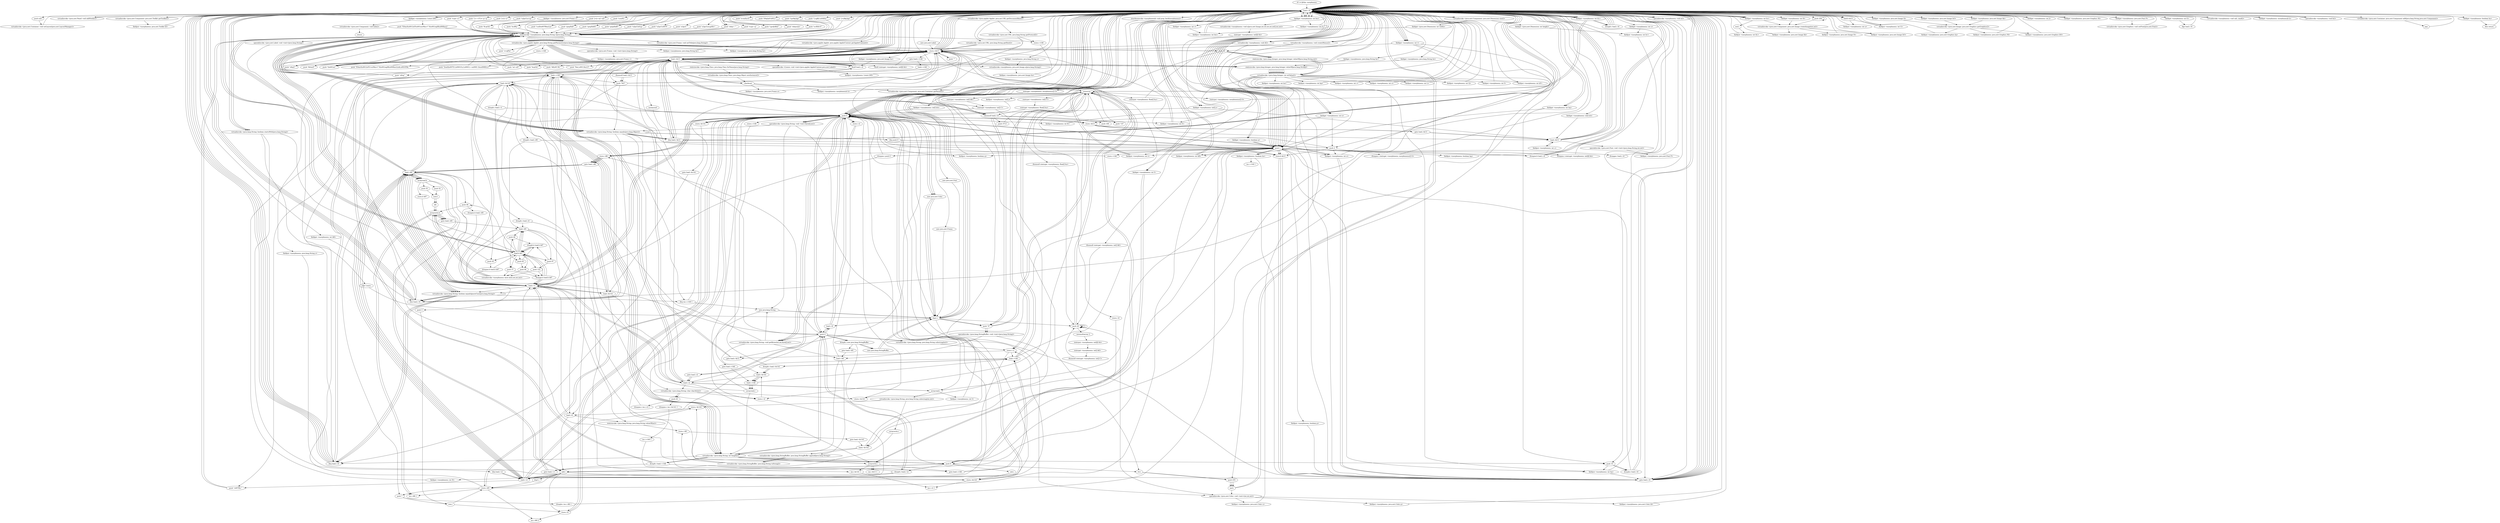 digraph "" {
    "r0 := @this: morphmenu"
    "load.r r0"
    "r0 := @this: morphmenu"->"load.r r0";
    "push null"
    "load.r r0"->"push null";
    "virtualinvoke <java.awt.Container: void setLayout(java.awt.LayoutManager)>"
    "push null"->"virtualinvoke <java.awt.Container: void setLayout(java.awt.LayoutManager)>";
    "virtualinvoke <java.awt.Container: void setLayout(java.awt.LayoutManager)>"->"load.r r0";
    "virtualinvoke <java.awt.Panel: void addNotify()>"
    "load.r r0"->"virtualinvoke <java.awt.Panel: void addNotify()>";
    "virtualinvoke <java.awt.Panel: void addNotify()>"->"load.r r0";
    "load.r r0"->"load.r r0";
    "virtualinvoke <java.awt.Component: java.awt.Toolkit getToolkit()>"
    "load.r r0"->"virtualinvoke <java.awt.Component: java.awt.Toolkit getToolkit()>";
    "fieldput <morphmenu: java.awt.Toolkit bI>"
    "virtualinvoke <java.awt.Component: java.awt.Toolkit getToolkit()>"->"fieldput <morphmenu: java.awt.Toolkit bI>";
    "fieldput <morphmenu: java.awt.Toolkit bI>"->"load.r r0";
    "push \"k-zfH|,\""
    "load.r r0"->"push \"k-zfH|,\"";
    "staticinvoke <morphmenu: java.lang.String c(java.lang.String)>"
    "push \"k-zfH|,\""->"staticinvoke <morphmenu: java.lang.String c(java.lang.String)>";
    "virtualinvoke <java.applet.Applet: java.lang.String getParameter(java.lang.String)>"
    "staticinvoke <morphmenu: java.lang.String c(java.lang.String)>"->"virtualinvoke <java.applet.Applet: java.lang.String getParameter(java.lang.String)>";
    "store.r $i13"
    "virtualinvoke <java.applet.Applet: java.lang.String getParameter(java.lang.String)>"->"store.r $i13";
    "load.r $i13"
    "store.r $i13"->"load.r $i13";
    "ifnull load.r r0"
    "load.r $i13"->"ifnull load.r r0";
    "ifnull load.r r0"->"load.r $i13";
    "push \"I/onD|\u007f}{\u0001I1y{\u0001\\:~o\u0001 (hu\u000fi1y{\""
    "load.r $i13"->"push \"I/onD|\u007f}{\u0001I1y{\u0001\\:~o\u0001 (hu\u000fi1y{\"";
    "push \"I/onD|\u007f}{\u0001I1y{\u0001\\:~o\u0001 (hu\u000fi1y{\""->"staticinvoke <morphmenu: java.lang.String c(java.lang.String)>";
    "virtualinvoke <java.lang.String: boolean startsWith(java.lang.String)>"
    "staticinvoke <morphmenu: java.lang.String c(java.lang.String)>"->"virtualinvoke <java.lang.String: boolean startsWith(java.lang.String)>";
    "ifne load.r r0"
    "virtualinvoke <java.lang.String: boolean startsWith(java.lang.String)>"->"ifne load.r r0";
    "ifne load.r r0"->"load.r r0";
    "specialinvoke <morphmenu: void a()>"
    "load.r r0"->"specialinvoke <morphmenu: void a()>";
    "goto load.r r0"
    "specialinvoke <morphmenu: void a()>"->"goto load.r r0";
    "goto load.r r0"->"load.r r0";
    "virtualinvoke <java.applet.Applet: java.net.URL getDocumentBase()>"
    "load.r r0"->"virtualinvoke <java.applet.Applet: java.net.URL getDocumentBase()>";
    "virtualinvoke <java.net.URL: java.lang.String getProtocol()>"
    "virtualinvoke <java.applet.Applet: java.net.URL getDocumentBase()>"->"virtualinvoke <java.net.URL: java.lang.String getProtocol()>";
    "store.r r146"
    "virtualinvoke <java.net.URL: java.lang.String getProtocol()>"->"store.r r146";
    "store.r r146"->"goto load.r r0";
    "goto load.r r0"->"load.r r0";
    "load.r r0"->"virtualinvoke <java.applet.Applet: java.net.URL getDocumentBase()>";
    "virtualinvoke <java.net.URL: java.lang.String getHost()>"
    "virtualinvoke <java.applet.Applet: java.net.URL getDocumentBase()>"->"virtualinvoke <java.net.URL: java.lang.String getHost()>";
    "virtualinvoke <java.net.URL: java.lang.String getHost()>"->"store.r $i13";
    "goto load.r r146"
    "store.r $i13"->"goto load.r r146";
    "load.r r146"
    "goto load.r r146"->"load.r r146";
    "push \"n6sg\""
    "load.r r146"->"push \"n6sg\"";
    "push \"n6sg\""->"staticinvoke <morphmenu: java.lang.String c(java.lang.String)>";
    "virtualinvoke <java.lang.String: boolean equalsIgnoreCase(java.lang.String)>"
    "staticinvoke <morphmenu: java.lang.String c(java.lang.String)>"->"virtualinvoke <java.lang.String: boolean equalsIgnoreCase(java.lang.String)>";
    "virtualinvoke <java.lang.String: boolean equalsIgnoreCase(java.lang.String)>"->"ifne load.r r0";
    "ifne load.r r0"->"load.r $i13";
    "virtualinvoke <java.lang.String: int length()>"
    "load.r $i13"->"virtualinvoke <java.lang.String: int length()>";
    "ifeq load.r r0"
    "virtualinvoke <java.lang.String: int length()>"->"ifeq load.r r0";
    "ifeq load.r r0"->"load.r $i13";
    "push \"d0|cM`0lv\""
    "load.r $i13"->"push \"d0|cM`0lv\"";
    "push \"d0|cM`0lv\""->"staticinvoke <morphmenu: java.lang.String c(java.lang.String)>";
    "staticinvoke <morphmenu: java.lang.String c(java.lang.String)>"->"virtualinvoke <java.lang.String: boolean equalsIgnoreCase(java.lang.String)>";
    "virtualinvoke <java.lang.String: boolean equalsIgnoreCase(java.lang.String)>"->"ifne load.r r0";
    "ifne load.r r0"->"load.r $i13";
    "push \"9m(,\u0011&o13\""
    "load.r $i13"->"push \"9m(,\u0011&o13\"";
    "push \"9m(,\u0011&o13\""->"staticinvoke <morphmenu: java.lang.String c(java.lang.String)>";
    "virtualinvoke <java.lang.String: boolean equals(java.lang.Object)>"
    "staticinvoke <morphmenu: java.lang.String c(java.lang.String)>"->"virtualinvoke <java.lang.String: boolean equals(java.lang.Object)>";
    "ifeq load.r $i13"
    "virtualinvoke <java.lang.String: boolean equals(java.lang.Object)>"->"ifeq load.r $i13";
    "ifeq load.r $i13"->"load.r r0";
    "push 1"
    "load.r r0"->"push 1";
    "fieldput <morphmenu: boolean bx>"
    "push 1"->"fieldput <morphmenu: boolean bx>";
    "fieldput <morphmenu: boolean bx>"->"goto load.r r0";
    "goto load.r r0"->"load.r r0";
    "push \"z:xlD\u007f9mcLm\""
    "load.r r0"->"push \"z:xlD\u007f9mcLm\"";
    "push \"z:xlD\u007f9mcLm\""->"staticinvoke <morphmenu: java.lang.String c(java.lang.String)>";
    "staticinvoke <morphmenu: java.lang.String c(java.lang.String)>"->"virtualinvoke <java.applet.Applet: java.lang.String getParameter(java.lang.String)>";
    "push \"Q\u001aL\""
    "virtualinvoke <java.applet.Applet: java.lang.String getParameter(java.lang.String)>"->"push \"Q\u001aL\"";
    "push \"Q\u001aL\""->"staticinvoke <morphmenu: java.lang.String c(java.lang.String)>";
    "staticinvoke <morphmenu: java.lang.String c(java.lang.String)>"->"virtualinvoke <java.lang.String: boolean equalsIgnoreCase(java.lang.String)>";
    "virtualinvoke <java.lang.String: boolean equalsIgnoreCase(java.lang.String)>"->"ifeq load.r r0";
    "ifeq load.r r0"->"load.r r0";
    "load.r r0"->"push 1";
    "fieldput <morphmenu: boolean bg>"
    "push 1"->"fieldput <morphmenu: boolean bg>";
    "fieldput <morphmenu: boolean bg>"->"load.r r0";
    "push \"g)zpHe8\""
    "load.r r0"->"push \"g)zpHe8\"";
    "push \"g)zpHe8\""->"staticinvoke <morphmenu: java.lang.String c(java.lang.String)>";
    "staticinvoke <morphmenu: java.lang.String c(java.lang.String)>"->"virtualinvoke <java.applet.Applet: java.lang.String getParameter(java.lang.String)>";
    "virtualinvoke <java.applet.Applet: java.lang.String getParameter(java.lang.String)>"->"store.r $i13";
    "store.r $i13"->"load.r $i13";
    "load.r $i13"->"ifnull load.r r0";
    "ifnull load.r r0"->"load.r $i13";
    "push \"NO\""
    "load.r $i13"->"push \"NO\"";
    "push \"NO\""->"virtualinvoke <java.lang.String: boolean equalsIgnoreCase(java.lang.String)>";
    "virtualinvoke <java.lang.String: boolean equalsIgnoreCase(java.lang.String)>"->"ifne load.r r0";
    "ifne load.r r0"->"load.r r0";
    "load.r r0"->"load.r r0";
    "load.r r0"->"load.r $i13";
    "virtualinvoke <morphmenu: java.awt.Image a(java.lang.String)>"
    "load.r $i13"->"virtualinvoke <morphmenu: java.awt.Image a(java.lang.String)>";
    "fieldput <morphmenu: java.awt.Image bn>"
    "virtualinvoke <morphmenu: java.awt.Image a(java.lang.String)>"->"fieldput <morphmenu: java.awt.Image bn>";
    "fieldput <morphmenu: java.awt.Image bn>"->"load.r r0";
    "fieldget <morphmenu: java.awt.Image bn>"
    "load.r r0"->"fieldget <morphmenu: java.awt.Image bn>";
    "fieldget <morphmenu: java.awt.Image bn>"->"ifnull load.r r0";
    "ifnull load.r r0"->"load.r r0";
    "push \"g)zpHe8G\""
    "load.r r0"->"push \"g)zpHe8G\"";
    "push \"g)zpHe8G\""->"staticinvoke <morphmenu: java.lang.String c(java.lang.String)>";
    "staticinvoke <morphmenu: java.lang.String c(java.lang.String)>"->"virtualinvoke <java.applet.Applet: java.lang.String getParameter(java.lang.String)>";
    "virtualinvoke <java.applet.Applet: java.lang.String getParameter(java.lang.String)>"->"store.r $i13";
    "store.r $i13"->"load.r $i13";
    "ifnonnull load.r r0"
    "load.r $i13"->"ifnonnull load.r r0";
    "push \"0\""
    "ifnonnull load.r r0"->"push \"0\"";
    "push \"0\""->"store.r $i13";
    "store.r $i13"->"load.r r0";
    "load.r r0"->"load.r $i13";
    "staticinvoke <java.lang.Integer: java.lang.Integer valueOf(java.lang.String)>"
    "load.r $i13"->"staticinvoke <java.lang.Integer: java.lang.Integer valueOf(java.lang.String)>";
    "virtualinvoke <java.lang.Integer: int intValue()>"
    "staticinvoke <java.lang.Integer: java.lang.Integer valueOf(java.lang.String)>"->"virtualinvoke <java.lang.Integer: int intValue()>";
    "fieldput <morphmenu: int bo>"
    "virtualinvoke <java.lang.Integer: int intValue()>"->"fieldput <morphmenu: int bo>";
    "fieldput <morphmenu: int bo>"->"load.r r0";
    "push \"g)zpHe8F\""
    "load.r r0"->"push \"g)zpHe8F\"";
    "push \"g)zpHe8F\""->"staticinvoke <morphmenu: java.lang.String c(java.lang.String)>";
    "staticinvoke <morphmenu: java.lang.String c(java.lang.String)>"->"virtualinvoke <java.applet.Applet: java.lang.String getParameter(java.lang.String)>";
    "virtualinvoke <java.applet.Applet: java.lang.String getParameter(java.lang.String)>"->"store.r $i13";
    "store.r $i13"->"load.r $i13";
    "load.r $i13"->"ifnonnull load.r r0";
    "ifnonnull load.r r0"->"push \"0\"";
    "push \"0\""->"store.r $i13";
    "store.r $i13"->"load.r r0";
    "load.r r0"->"load.r $i13";
    "load.r $i13"->"staticinvoke <java.lang.Integer: java.lang.Integer valueOf(java.lang.String)>";
    "staticinvoke <java.lang.Integer: java.lang.Integer valueOf(java.lang.String)>"->"virtualinvoke <java.lang.Integer: int intValue()>";
    "fieldput <morphmenu: int bp>"
    "virtualinvoke <java.lang.Integer: int intValue()>"->"fieldput <morphmenu: int bp>";
    "fieldput <morphmenu: int bp>"->"load.r r0";
    "push \"n3pcUe0{g\""
    "load.r r0"->"push \"n3pcUe0{g\"";
    "push \"n3pcUe0{g\""->"staticinvoke <morphmenu: java.lang.String c(java.lang.String)>";
    "staticinvoke <morphmenu: java.lang.String c(java.lang.String)>"->"virtualinvoke <java.applet.Applet: java.lang.String getParameter(java.lang.String)>";
    "virtualinvoke <java.applet.Applet: java.lang.String getParameter(java.lang.String)>"->"store.r $i13";
    "store.r $i13"->"load.r $i13";
    "ifnonnull load.r $i13"
    "load.r $i13"->"ifnonnull load.r $i13";
    "ifnonnull load.r $i13"->"push \"NO\"";
    "push \"NO\""->"store.r $i13";
    "store.r $i13"->"load.r $i13";
    "load.r $i13"->"push \"Q\u001aL\"";
    "push \"Q\u001aL\""->"staticinvoke <morphmenu: java.lang.String c(java.lang.String)>";
    "staticinvoke <morphmenu: java.lang.String c(java.lang.String)>"->"virtualinvoke <java.lang.String: boolean equalsIgnoreCase(java.lang.String)>";
    "virtualinvoke <java.lang.String: boolean equalsIgnoreCase(java.lang.String)>"->"ifeq load.r r0";
    "ifeq load.r r0"->"load.r r0";
    "load.r r0"->"push 1";
    "fieldput <morphmenu: boolean q>"
    "push 1"->"fieldput <morphmenu: boolean q>";
    "fieldput <morphmenu: boolean q>"->"load.r r0";
    "load.r r0"->"load.r r0";
    "push \"n3pcU\u007f\""
    "load.r r0"->"push \"n3pcU\u007f\"";
    "push \"n3pcU\u007f\""->"staticinvoke <morphmenu: java.lang.String c(java.lang.String)>";
    "staticinvoke <morphmenu: java.lang.String c(java.lang.String)>"->"virtualinvoke <java.applet.Applet: java.lang.String getParameter(java.lang.String)>";
    "virtualinvoke <java.applet.Applet: java.lang.String getParameter(java.lang.String)>"->"staticinvoke <java.lang.Integer: java.lang.Integer valueOf(java.lang.String)>";
    "staticinvoke <java.lang.Integer: java.lang.Integer valueOf(java.lang.String)>"->"virtualinvoke <java.lang.Integer: int intValue()>";
    "fieldput <morphmenu: int r>"
    "virtualinvoke <java.lang.Integer: int intValue()>"->"fieldput <morphmenu: int r>";
    "fieldput <morphmenu: int r>"->"load.r r0";
    "load.r r0"->"load.r r0";
    "push \"n3pcU`\""
    "load.r r0"->"push \"n3pcU`\"";
    "push \"n3pcU`\""->"staticinvoke <morphmenu: java.lang.String c(java.lang.String)>";
    "staticinvoke <morphmenu: java.lang.String c(java.lang.String)>"->"virtualinvoke <java.applet.Applet: java.lang.String getParameter(java.lang.String)>";
    "virtualinvoke <java.applet.Applet: java.lang.String getParameter(java.lang.String)>"->"staticinvoke <java.lang.Integer: java.lang.Integer valueOf(java.lang.String)>";
    "staticinvoke <java.lang.Integer: java.lang.Integer valueOf(java.lang.String)>"->"virtualinvoke <java.lang.Integer: int intValue()>";
    "fieldput <morphmenu: int o>"
    "virtualinvoke <java.lang.Integer: int intValue()>"->"fieldput <morphmenu: int o>";
    "fieldput <morphmenu: int o>"->"load.r r0";
    "push \"n3pcUa1ypNf+\""
    "load.r r0"->"push \"n3pcUa1ypNf+\"";
    "push \"n3pcUa1ypNf+\""->"staticinvoke <morphmenu: java.lang.String c(java.lang.String)>";
    "staticinvoke <morphmenu: java.lang.String c(java.lang.String)>"->"virtualinvoke <java.applet.Applet: java.lang.String getParameter(java.lang.String)>";
    "virtualinvoke <java.applet.Applet: java.lang.String getParameter(java.lang.String)>"->"store.r $i13";
    "store.r $i13"->"load.r $i13";
    "load.r $i13"->"ifnonnull load.r $i13";
    "ifnonnull load.r $i13"->"push \"NO\"";
    "push \"NO\""->"store.r $i13";
    "store.r $i13"->"load.r $i13";
    "load.r $i13"->"push \"Q\u001aL\"";
    "push \"Q\u001aL\""->"staticinvoke <morphmenu: java.lang.String c(java.lang.String)>";
    "staticinvoke <morphmenu: java.lang.String c(java.lang.String)>"->"virtualinvoke <java.lang.String: boolean equalsIgnoreCase(java.lang.String)>";
    "virtualinvoke <java.lang.String: boolean equalsIgnoreCase(java.lang.String)>"->"ifeq load.r r0";
    "ifeq load.r r0"->"load.r r0";
    "load.r r0"->"push 1";
    "fieldput <morphmenu: boolean p>"
    "push 1"->"fieldput <morphmenu: boolean p>";
    "fieldput <morphmenu: boolean p>"->"goto load.r r0";
    "goto load.r r0"->"load.r r0";
    "fieldget <morphmenu: boolean q>"
    "load.r r0"->"fieldget <morphmenu: boolean q>";
    "fieldget <morphmenu: boolean q>"->"push 1";
    "ifcmpne.b load.r r0"
    "push 1"->"ifcmpne.b load.r r0";
    "ifcmpne.b load.r r0"->"load.r r0";
    "load.r r0"->"load.r r0";
    "fieldget <morphmenu: int r>"
    "load.r r0"->"fieldget <morphmenu: int r>";
    "fieldput <morphmenu: int bw>"
    "fieldget <morphmenu: int r>"->"fieldput <morphmenu: int bw>";
    "fieldput <morphmenu: int bw>"->"load.r r0";
    "load.r r0"->"load.r r0";
    "fieldget <morphmenu: int o>"
    "load.r r0"->"fieldget <morphmenu: int o>";
    "fieldput <morphmenu: int bv>"
    "fieldget <morphmenu: int o>"->"fieldput <morphmenu: int bv>";
    "fieldput <morphmenu: int bv>"->"goto load.r r0";
    "goto load.r r0"->"load.r r0";
    "load.r r0"->"load.r r0";
    "fieldget <morphmenu: int bw>"
    "load.r r0"->"fieldget <morphmenu: int bw>";
    "fieldget <morphmenu: int bw>"->"load.r r0";
    "fieldget <morphmenu: int bv>"
    "load.r r0"->"fieldget <morphmenu: int bv>";
    "mul.i"
    "fieldget <morphmenu: int bv>"->"mul.i";
    "fieldput <morphmenu: int bL>"
    "mul.i"->"fieldput <morphmenu: int bL>";
    "fieldput <morphmenu: int bL>"->"load.r r0";
    "load.r r0"->"load.r r0";
    "fieldget <morphmenu: int bL>"
    "load.r r0"->"fieldget <morphmenu: int bL>";
    "newarray"
    "fieldget <morphmenu: int bL>"->"newarray";
    "fieldput <morphmenu: int[] bA>"
    "newarray"->"fieldput <morphmenu: int[] bA>";
    "push 0"
    "fieldput <morphmenu: int[] bA>"->"push 0";
    "store.i $i13"
    "push 0"->"store.i $i13";
    "goto load.i $i13"
    "store.i $i13"->"goto load.i $i13";
    "load.i $i13"
    "goto load.i $i13"->"load.i $i13";
    "load.i $i13"->"load.r r0";
    "load.r r0"->"fieldget <morphmenu: int bL>";
    "ifcmplt.i load.r r0"
    "fieldget <morphmenu: int bL>"->"ifcmplt.i load.r r0";
    "ifcmplt.i load.r r0"->"load.r r0";
    "load.r r0"->"load.r r0";
    "load.r r0"->"fieldget <morphmenu: int bw>";
    "fieldput <morphmenu: int J>"
    "fieldget <morphmenu: int bw>"->"fieldput <morphmenu: int J>";
    "fieldput <morphmenu: int J>"->"load.r r0";
    "load.r r0"->"load.r r0";
    "push \"n0qv~`\""
    "load.r r0"->"push \"n0qv~`\"";
    "push \"n0qv~`\""->"staticinvoke <morphmenu: java.lang.String c(java.lang.String)>";
    "staticinvoke <morphmenu: java.lang.String c(java.lang.String)>"->"virtualinvoke <java.applet.Applet: java.lang.String getParameter(java.lang.String)>";
    "virtualinvoke <java.applet.Applet: java.lang.String getParameter(java.lang.String)>"->"staticinvoke <java.lang.Integer: java.lang.Integer valueOf(java.lang.String)>";
    "staticinvoke <java.lang.Integer: java.lang.Integer valueOf(java.lang.String)>"->"virtualinvoke <java.lang.Integer: int intValue()>";
    "push 8"
    "virtualinvoke <java.lang.Integer: int intValue()>"->"push 8";
    "add.i"
    "push 8"->"add.i";
    "fieldput <morphmenu: int H>"
    "add.i"->"fieldput <morphmenu: int H>";
    "fieldput <morphmenu: int H>"->"load.r r0";
    "load.r r0"->"push 0";
    "fieldput <morphmenu: int K>"
    "push 0"->"fieldput <morphmenu: int K>";
    "fieldput <morphmenu: int K>"->"load.r r0";
    "load.r r0"->"load.r r0";
    "push \"e:qw~q\""
    "load.r r0"->"push \"e:qw~q\"";
    "push \"e:qw~q\""->"staticinvoke <morphmenu: java.lang.String c(java.lang.String)>";
    "staticinvoke <morphmenu: java.lang.String c(java.lang.String)>"->"virtualinvoke <java.applet.Applet: java.lang.String getParameter(java.lang.String)>";
    "virtualinvoke <java.applet.Applet: java.lang.String getParameter(java.lang.String)>"->"staticinvoke <java.lang.Integer: java.lang.Integer valueOf(java.lang.String)>";
    "staticinvoke <java.lang.Integer: java.lang.Integer valueOf(java.lang.String)>"->"virtualinvoke <java.lang.Integer: int intValue()>";
    "fieldput <morphmenu: int L>"
    "virtualinvoke <java.lang.Integer: int intValue()>"->"fieldput <morphmenu: int L>";
    "fieldput <morphmenu: int L>"->"load.r r0";
    "push \"|:gv@d6xl\""
    "load.r r0"->"push \"|:gv@d6xl\"";
    "push \"|:gv@d6xl\""->"staticinvoke <morphmenu: java.lang.String c(java.lang.String)>";
    "staticinvoke <morphmenu: java.lang.String c(java.lang.String)>"->"virtualinvoke <java.applet.Applet: java.lang.String getParameter(java.lang.String)>";
    "virtualinvoke <java.applet.Applet: java.lang.String getParameter(java.lang.String)>"->"store.r $i13";
    "store.r $i13"->"load.r $i13";
    "push \"z6xjU\""
    "load.r $i13"->"push \"z6xjU\"";
    "push \"z6xjU\""->"staticinvoke <morphmenu: java.lang.String c(java.lang.String)>";
    "staticinvoke <morphmenu: java.lang.String c(java.lang.String)>"->"virtualinvoke <java.lang.String: boolean equals(java.lang.Object)>";
    "virtualinvoke <java.lang.String: boolean equals(java.lang.Object)>"->"ifeq load.r $i13";
    "push 2"
    "ifeq load.r $i13"->"push 2";
    "store.b $i13"
    "push 2"->"store.b $i13";
    "store.b $i13"->"goto load.r r0";
    "goto load.r r0"->"load.r r0";
    "load.b $i13"
    "load.r r0"->"load.b $i13";
    "fieldput <morphmenu: int n>"
    "load.b $i13"->"fieldput <morphmenu: int n>";
    "fieldput <morphmenu: int n>"->"load.r r0";
    "virtualinvoke <morphmenu: void d()>"
    "load.r r0"->"virtualinvoke <morphmenu: void d()>";
    "virtualinvoke <morphmenu: void d()>"->"goto load.r r0";
    "goto load.r r0"->"load.r r0";
    "new java.awt.Font"
    "load.r r0"->"new java.awt.Font";
    "dup1.r"
    "new java.awt.Font"->"dup1.r";
    "dup1.r"->"load.r r0";
    "push \"n0qvoi2z\""
    "load.r r0"->"push \"n0qvoi2z\"";
    "push \"n0qvoi2z\""->"staticinvoke <morphmenu: java.lang.String c(java.lang.String)>";
    "staticinvoke <morphmenu: java.lang.String c(java.lang.String)>"->"virtualinvoke <java.applet.Applet: java.lang.String getParameter(java.lang.String)>";
    "virtualinvoke <java.applet.Applet: java.lang.String getParameter(java.lang.String)>"->"push 1";
    "push 1"->"load.r r0";
    "load.r r0"->"load.r r0";
    "load.r r0"->"push \"n0qv~`\"";
    "push \"n0qv~`\""->"staticinvoke <morphmenu: java.lang.String c(java.lang.String)>";
    "staticinvoke <morphmenu: java.lang.String c(java.lang.String)>"->"virtualinvoke <java.applet.Applet: java.lang.String getParameter(java.lang.String)>";
    "virtualinvoke <java.applet.Applet: java.lang.String getParameter(java.lang.String)>"->"staticinvoke <java.lang.Integer: java.lang.Integer valueOf(java.lang.String)>";
    "staticinvoke <java.lang.Integer: java.lang.Integer valueOf(java.lang.String)>"->"virtualinvoke <java.lang.Integer: int intValue()>";
    "virtualinvoke <java.lang.Integer: int intValue()>"->"store.i $i13";
    "store.i $i13"->"load.i $i13";
    "fieldput <morphmenu: int s>"
    "load.i $i13"->"fieldput <morphmenu: int s>";
    "fieldput <morphmenu: int s>"->"load.i $i13";
    "specialinvoke <java.awt.Font: void <init>(java.lang.String,int,int)>"
    "load.i $i13"->"specialinvoke <java.awt.Font: void <init>(java.lang.String,int,int)>";
    "fieldput <morphmenu: java.awt.Font P>"
    "specialinvoke <java.awt.Font: void <init>(java.lang.String,int,int)>"->"fieldput <morphmenu: java.awt.Font P>";
    "fieldput <morphmenu: java.awt.Font P>"->"load.r r0";
    "load.r r0"->"load.r r0";
    "load.r r0"->"load.r r0";
    "load.r r0"->"fieldget <morphmenu: int bw>";
    "fieldget <morphmenu: int bw>"->"load.r r0";
    "load.r r0"->"fieldget <morphmenu: int bv>";
    "virtualinvoke <java.awt.Component: java.awt.Image createImage(int,int)>"
    "fieldget <morphmenu: int bv>"->"virtualinvoke <java.awt.Component: java.awt.Image createImage(int,int)>";
    "fieldput <morphmenu: java.awt.Image bk>"
    "virtualinvoke <java.awt.Component: java.awt.Image createImage(int,int)>"->"fieldput <morphmenu: java.awt.Image bk>";
    "fieldput <morphmenu: java.awt.Image bk>"->"load.r r0";
    "load.r r0"->"load.r r0";
    "fieldget <morphmenu: java.awt.Image bk>"
    "load.r r0"->"fieldget <morphmenu: java.awt.Image bk>";
    "virtualinvoke <java.awt.Image: java.awt.Graphics getGraphics()>"
    "fieldget <morphmenu: java.awt.Image bk>"->"virtualinvoke <java.awt.Image: java.awt.Graphics getGraphics()>";
    "fieldput <morphmenu: java.awt.Graphics bj>"
    "virtualinvoke <java.awt.Image: java.awt.Graphics getGraphics()>"->"fieldput <morphmenu: java.awt.Graphics bj>";
    "fieldput <morphmenu: java.awt.Graphics bj>"->"load.r r0";
    "load.r r0"->"load.r r0";
    "load.r r0"->"load.r r0";
    "fieldget <morphmenu: int J>"
    "load.r r0"->"fieldget <morphmenu: int J>";
    "fieldget <morphmenu: int J>"->"load.r r0";
    "fieldget <morphmenu: int H>"
    "load.r r0"->"fieldget <morphmenu: int H>";
    "fieldget <morphmenu: int H>"->"virtualinvoke <java.awt.Component: java.awt.Image createImage(int,int)>";
    "fieldput <morphmenu: java.awt.Image N>"
    "virtualinvoke <java.awt.Component: java.awt.Image createImage(int,int)>"->"fieldput <morphmenu: java.awt.Image N>";
    "fieldput <morphmenu: java.awt.Image N>"->"load.r r0";
    "load.r r0"->"load.r r0";
    "fieldget <morphmenu: java.awt.Image N>"
    "load.r r0"->"fieldget <morphmenu: java.awt.Image N>";
    "fieldget <morphmenu: java.awt.Image N>"->"virtualinvoke <java.awt.Image: java.awt.Graphics getGraphics()>";
    "fieldput <morphmenu: java.awt.Graphics M>"
    "virtualinvoke <java.awt.Image: java.awt.Graphics getGraphics()>"->"fieldput <morphmenu: java.awt.Graphics M>";
    "fieldput <morphmenu: java.awt.Graphics M>"->"load.r r0";
    "fieldget <morphmenu: java.awt.Graphics M>"
    "load.r r0"->"fieldget <morphmenu: java.awt.Graphics M>";
    "fieldget <morphmenu: java.awt.Graphics M>"->"load.r r0";
    "fieldget <morphmenu: java.awt.Font P>"
    "load.r r0"->"fieldget <morphmenu: java.awt.Font P>";
    "virtualinvoke <java.awt.Graphics: void setFont(java.awt.Font)>"
    "fieldget <morphmenu: java.awt.Font P>"->"virtualinvoke <java.awt.Graphics: void setFont(java.awt.Font)>";
    "virtualinvoke <java.awt.Graphics: void setFont(java.awt.Font)>"->"load.r r0";
    "load.r r0"->"load.r r0";
    "push 256"
    "load.r r0"->"push 256";
    "push 256"->"push 256";
    "push 256"->"virtualinvoke <java.awt.Component: java.awt.Image createImage(int,int)>";
    "fieldput <morphmenu: java.awt.Image bO>"
    "virtualinvoke <java.awt.Component: java.awt.Image createImage(int,int)>"->"fieldput <morphmenu: java.awt.Image bO>";
    "fieldput <morphmenu: java.awt.Image bO>"->"load.r r0";
    "load.r r0"->"load.r r0";
    "fieldget <morphmenu: java.awt.Image bO>"
    "load.r r0"->"fieldget <morphmenu: java.awt.Image bO>";
    "fieldget <morphmenu: java.awt.Image bO>"->"virtualinvoke <java.awt.Image: java.awt.Graphics getGraphics()>";
    "fieldput <morphmenu: java.awt.Graphics bN>"
    "virtualinvoke <java.awt.Image: java.awt.Graphics getGraphics()>"->"fieldput <morphmenu: java.awt.Graphics bN>";
    "fieldput <morphmenu: java.awt.Graphics bN>"->"load.r r0";
    "load.r r0"->"load.r r0";
    "push \"e:rfDd>f\""
    "load.r r0"->"push \"e:rfDd>f\"";
    "push \"e:rfDd>f\""->"staticinvoke <morphmenu: java.lang.String c(java.lang.String)>";
    "staticinvoke <morphmenu: java.lang.String c(java.lang.String)>"->"virtualinvoke <java.applet.Applet: java.lang.String getParameter(java.lang.String)>";
    "fieldput <morphmenu: java.lang.String by>"
    "virtualinvoke <java.applet.Applet: java.lang.String getParameter(java.lang.String)>"->"fieldput <morphmenu: java.lang.String by>";
    "fieldput <morphmenu: java.lang.String by>"->"load.r r0";
    "load.r r0"->"load.r r0";
    "push \"x-vmSa+f\""
    "load.r r0"->"push \"x-vmSa+f\"";
    "push \"x-vmSa+f\""->"staticinvoke <morphmenu: java.lang.String c(java.lang.String)>";
    "staticinvoke <morphmenu: java.lang.String c(java.lang.String)>"->"virtualinvoke <java.applet.Applet: java.lang.String getParameter(java.lang.String)>";
    "fieldput <morphmenu: java.lang.String bz>"
    "virtualinvoke <java.applet.Applet: java.lang.String getParameter(java.lang.String)>"->"fieldput <morphmenu: java.lang.String bz>";
    "fieldput <morphmenu: java.lang.String bz>"->"load.r r0";
    "load.r r0"->"load.r r0";
    "fieldget <morphmenu: java.lang.String by>"
    "load.r r0"->"fieldget <morphmenu: java.lang.String by>";
    "fieldget <morphmenu: java.lang.String by>"->"staticinvoke <java.lang.Integer: java.lang.Integer valueOf(java.lang.String)>";
    "staticinvoke <java.lang.Integer: java.lang.Integer valueOf(java.lang.String)>"->"virtualinvoke <java.lang.Integer: int intValue()>";
    "fieldput <morphmenu: int E>"
    "virtualinvoke <java.lang.Integer: int intValue()>"->"fieldput <morphmenu: int E>";
    "fieldput <morphmenu: int E>"->"load.r r0";
    "load.r r0"->"load.r r0";
    "fieldget <morphmenu: java.lang.String bz>"
    "load.r r0"->"fieldget <morphmenu: java.lang.String bz>";
    "fieldget <morphmenu: java.lang.String bz>"->"staticinvoke <java.lang.Integer: java.lang.Integer valueOf(java.lang.String)>";
    "staticinvoke <java.lang.Integer: java.lang.Integer valueOf(java.lang.String)>"->"virtualinvoke <java.lang.Integer: int intValue()>";
    "fieldput <morphmenu: int bq>"
    "virtualinvoke <java.lang.Integer: int intValue()>"->"fieldput <morphmenu: int bq>";
    "fieldput <morphmenu: int bq>"->"load.r r0";
    "fieldget <morphmenu: int E>"
    "load.r r0"->"fieldget <morphmenu: int E>";
    "ifge load.r r0"
    "fieldget <morphmenu: int E>"->"ifge load.r r0";
    "ifge load.r r0"->"load.r r0";
    "load.r r0"->"push 0";
    "push 0"->"fieldput <morphmenu: int E>";
    "fieldput <morphmenu: int E>"->"load.r r0";
    "fieldget <morphmenu: int bq>"
    "load.r r0"->"fieldget <morphmenu: int bq>";
    "push 10"
    "fieldget <morphmenu: int bq>"->"push 10";
    "ifcmple.i load.r r0"
    "push 10"->"ifcmple.i load.r r0";
    "ifcmple.i load.r r0"->"load.r r0";
    "load.r r0"->"push 10";
    "push 10"->"fieldput <morphmenu: int bq>";
    "fieldput <morphmenu: int bq>"->"goto load.r r0";
    "goto load.r r0"->"load.r r0";
    "push \"E6qQxF\u001c\""
    "load.r r0"->"push \"E6qQxF\u001c\"";
    "push \"E6qQxF\u001c\""->"staticinvoke <morphmenu: java.lang.String c(java.lang.String)>";
    "staticinvoke <morphmenu: java.lang.String c(java.lang.String)>"->"virtualinvoke <java.applet.Applet: java.lang.String getParameter(java.lang.String)>";
    "virtualinvoke <java.applet.Applet: java.lang.String getParameter(java.lang.String)>"->"store.r $i13";
    "store.r $i13"->"load.r $i13";
    "load.r $i13"->"ifnonnull load.r r0";
    "push \"10\""
    "ifnonnull load.r r0"->"push \"10\"";
    "push \"10\""->"store.r $i13";
    "store.r $i13"->"load.r r0";
    "load.r r0"->"load.r $i13";
    "load.r $i13"->"staticinvoke <java.lang.Integer: java.lang.Integer valueOf(java.lang.String)>";
    "staticinvoke <java.lang.Integer: java.lang.Integer valueOf(java.lang.String)>"->"virtualinvoke <java.lang.Integer: int intValue()>";
    "fieldput <morphmenu: int Q>"
    "virtualinvoke <java.lang.Integer: int intValue()>"->"fieldput <morphmenu: int Q>";
    "fieldput <morphmenu: int Q>"->"load.r r0";
    "load.r r0"->"load.r r0";
    "push \"|:gvBg3pp\""
    "load.r r0"->"push \"|:gvBg3pp\"";
    "push \"|:gvBg3pp\""->"staticinvoke <morphmenu: java.lang.String c(java.lang.String)>";
    "staticinvoke <morphmenu: java.lang.String c(java.lang.String)>"->"virtualinvoke <java.applet.Applet: java.lang.String getParameter(java.lang.String)>";
    "push 16"
    "virtualinvoke <java.applet.Applet: java.lang.String getParameter(java.lang.String)>"->"push 16";
    "staticinvoke <java.lang.Integer: java.lang.Integer valueOf(java.lang.String,int)>"
    "push 16"->"staticinvoke <java.lang.Integer: java.lang.Integer valueOf(java.lang.String,int)>";
    "staticinvoke <java.lang.Integer: java.lang.Integer valueOf(java.lang.String,int)>"->"virtualinvoke <java.lang.Integer: int intValue()>";
    "fieldput <morphmenu: int t>"
    "virtualinvoke <java.lang.Integer: int intValue()>"->"fieldput <morphmenu: int t>";
    "fieldput <morphmenu: int t>"->"load.r r0";
    "fieldget <morphmenu: int t>"
    "load.r r0"->"fieldget <morphmenu: int t>";
    "fieldget <morphmenu: int t>"->"ifne load.r r0";
    "ifne load.r r0"->"load.r r0";
    "load.r r0"->"push 1";
    "push 1"->"fieldput <morphmenu: int t>";
    "fieldput <morphmenu: int t>"->"load.r r0";
    "load.r r0"->"load.r r0";
    "push \"{:sgB|:{aNd0m\""
    "load.r r0"->"push \"{:sgB|:{aNd0m\"";
    "push \"{:sgB|:{aNd0m\""->"staticinvoke <morphmenu: java.lang.String c(java.lang.String)>";
    "staticinvoke <morphmenu: java.lang.String c(java.lang.String)>"->"virtualinvoke <java.applet.Applet: java.lang.String getParameter(java.lang.String)>";
    "virtualinvoke <java.applet.Applet: java.lang.String getParameter(java.lang.String)>"->"push 16";
    "push 16"->"staticinvoke <java.lang.Integer: java.lang.Integer valueOf(java.lang.String,int)>";
    "staticinvoke <java.lang.Integer: java.lang.Integer valueOf(java.lang.String,int)>"->"virtualinvoke <java.lang.Integer: int intValue()>";
    "fieldput <morphmenu: int bB>"
    "virtualinvoke <java.lang.Integer: int intValue()>"->"fieldput <morphmenu: int bB>";
    "fieldput <morphmenu: int bB>"->"load.r r0";
    "fieldget <morphmenu: int bB>"
    "load.r r0"->"fieldget <morphmenu: int bB>";
    "fieldget <morphmenu: int bB>"->"ifne load.r r0";
    "ifne load.r r0"->"load.r r0";
    "load.r r0"->"push 1";
    "push 1"->"fieldput <morphmenu: int bB>";
    "fieldput <morphmenu: int bB>"->"load.r r0";
    "new java.awt.Color"
    "load.r r0"->"new java.awt.Color";
    "new java.awt.Color"->"dup1.r";
    "push 20"
    "dup1.r"->"push 20";
    "push 20"->"push 20";
    "push 20"->"push 20";
    "specialinvoke <java.awt.Color: void <init>(int,int,int)>"
    "push 20"->"specialinvoke <java.awt.Color: void <init>(int,int,int)>";
    "fieldput <morphmenu: java.awt.Color u>"
    "specialinvoke <java.awt.Color: void <init>(int,int,int)>"->"fieldput <morphmenu: java.awt.Color u>";
    "fieldput <morphmenu: java.awt.Color u>"->"load.r r0";
    "load.r r0"->"new java.awt.Color";
    "new java.awt.Color"->"dup1.r";
    "dup1.r"->"push 0";
    "push 0"->"push 0";
    "push 0"->"push 0";
    "push 0"->"specialinvoke <java.awt.Color: void <init>(int,int,int)>";
    "fieldput <morphmenu: java.awt.Color g>"
    "specialinvoke <java.awt.Color: void <init>(int,int,int)>"->"fieldput <morphmenu: java.awt.Color g>";
    "fieldput <morphmenu: java.awt.Color g>"->"load.r r0";
    "load.r r0"->"new java.awt.Color";
    "new java.awt.Color"->"dup1.r";
    "dup1.r"->"load.r r0";
    "load.r r0"->"fieldget <morphmenu: int t>";
    "fieldget <morphmenu: int t>"->"push 16";
    "shr.i"
    "push 16"->"shr.i";
    "push 255"
    "shr.i"->"push 255";
    "and.i"
    "push 255"->"and.i";
    "and.i"->"load.r r0";
    "load.r r0"->"fieldget <morphmenu: int t>";
    "fieldget <morphmenu: int t>"->"push 8";
    "push 8"->"shr.i";
    "shr.i"->"push 255";
    "push 255"->"and.i";
    "and.i"->"load.r r0";
    "load.r r0"->"fieldget <morphmenu: int t>";
    "fieldget <morphmenu: int t>"->"push 255";
    "push 255"->"and.i";
    "and.i"->"specialinvoke <java.awt.Color: void <init>(int,int,int)>";
    "fieldput <morphmenu: java.awt.Color bf>"
    "specialinvoke <java.awt.Color: void <init>(int,int,int)>"->"fieldput <morphmenu: java.awt.Color bf>";
    "fieldput <morphmenu: java.awt.Color bf>"->"load.r r0";
    "load.r r0"->"load.r r0";
    "push \"j>|iBg3pp\""
    "load.r r0"->"push \"j>|iBg3pp\"";
    "push \"j>|iBg3pp\""->"staticinvoke <morphmenu: java.lang.String c(java.lang.String)>";
    "staticinvoke <morphmenu: java.lang.String c(java.lang.String)>"->"virtualinvoke <java.applet.Applet: java.lang.String getParameter(java.lang.String)>";
    "virtualinvoke <java.applet.Applet: java.lang.String getParameter(java.lang.String)>"->"push 16";
    "push 16"->"staticinvoke <java.lang.Integer: java.lang.Integer valueOf(java.lang.String,int)>";
    "staticinvoke <java.lang.Integer: java.lang.Integer valueOf(java.lang.String,int)>"->"virtualinvoke <java.lang.Integer: int intValue()>";
    "fieldput <morphmenu: int f>"
    "virtualinvoke <java.lang.Integer: int intValue()>"->"fieldput <morphmenu: int f>";
    "fieldput <morphmenu: int f>"->"load.r r0";
    "push \"e:qw~n\'\""
    "load.r r0"->"push \"e:qw~n\'\"";
    "push \"e:qw~n\'\""->"staticinvoke <morphmenu: java.lang.String c(java.lang.String)>";
    "staticinvoke <morphmenu: java.lang.String c(java.lang.String)>"->"virtualinvoke <java.applet.Applet: java.lang.String getParameter(java.lang.String)>";
    "push \"z>qfNe\""
    "virtualinvoke <java.applet.Applet: java.lang.String getParameter(java.lang.String)>"->"push \"z>qfNe\"";
    "push \"z>qfNe\""->"staticinvoke <morphmenu: java.lang.String c(java.lang.String)>";
    "staticinvoke <morphmenu: java.lang.String c(java.lang.String)>"->"virtualinvoke <java.lang.String: boolean equals(java.lang.Object)>";
    "ifeq push 0"
    "virtualinvoke <java.lang.String: boolean equals(java.lang.Object)>"->"ifeq push 0";
    "ifeq push 0"->"push 1";
    "push 1"->"store.b $i13";
    "store.b $i13"->"goto load.r r0";
    "goto load.r r0"->"load.r r0";
    "load.r r0"->"load.b $i13";
    "fieldput <morphmenu: int G>"
    "load.b $i13"->"fieldput <morphmenu: int G>";
    "fieldput <morphmenu: int G>"->"load.r r0";
    "load.r r0"->"load.r r0";
    "push \"{+~vT{=~p~q\""
    "load.r r0"->"push \"{+~vT{=~p~q\"";
    "push \"{+~vT{=~p~q\""->"staticinvoke <morphmenu: java.lang.String c(java.lang.String)>";
    "staticinvoke <morphmenu: java.lang.String c(java.lang.String)>"->"virtualinvoke <java.applet.Applet: java.lang.String getParameter(java.lang.String)>";
    "virtualinvoke <java.applet.Applet: java.lang.String getParameter(java.lang.String)>"->"staticinvoke <java.lang.Integer: java.lang.Integer valueOf(java.lang.String)>";
    "staticinvoke <java.lang.Integer: java.lang.Integer valueOf(java.lang.String)>"->"virtualinvoke <java.lang.Integer: int intValue()>";
    "fieldput <morphmenu: int bF>"
    "virtualinvoke <java.lang.Integer: int intValue()>"->"fieldput <morphmenu: int bF>";
    "fieldput <morphmenu: int bF>"->"load.r r0";
    "virtualinvoke <java.awt.Component: java.awt.Container getParent()>"
    "load.r r0"->"virtualinvoke <java.awt.Component: java.awt.Container getParent()>";
    "virtualinvoke <java.awt.Component: java.awt.Container getParent()>"->"store.r $i13";
    "goto load.r $i13"
    "store.r $i13"->"goto load.r $i13";
    "goto load.r $i13"->"load.r $i13";
    "instanceof"
    "load.r $i13"->"instanceof";
    "instanceof"->"ifeq load.r $i13";
    "ifeq load.r $i13"->"load.r r0";
    "load.r r0"->"load.r $i13";
    "checkcast"
    "load.r $i13"->"checkcast";
    "fieldput <morphmenu: java.awt.Frame a>"
    "checkcast"->"fieldput <morphmenu: java.awt.Frame a>";
    "fieldput <morphmenu: java.awt.Frame a>"->"load.r r0";
    "push \"j>|i~n\'\""
    "load.r r0"->"push \"j>|i~n\'\"";
    "push \"j>|i~n\'\""->"staticinvoke <morphmenu: java.lang.String c(java.lang.String)>";
    "staticinvoke <morphmenu: java.lang.String c(java.lang.String)>"->"virtualinvoke <java.applet.Applet: java.lang.String getParameter(java.lang.String)>";
    "virtualinvoke <java.applet.Applet: java.lang.String getParameter(java.lang.String)>"->"store.r $i13";
    "store.r $i13"->"load.r $i13";
    "push \"k0smS\""
    "load.r $i13"->"push \"k0smS\"";
    "push \"k0smS\""->"staticinvoke <morphmenu: java.lang.String c(java.lang.String)>";
    "staticinvoke <morphmenu: java.lang.String c(java.lang.String)>"->"virtualinvoke <java.lang.String: boolean equals(java.lang.Object)>";
    "virtualinvoke <java.lang.String: boolean equals(java.lang.Object)>"->"ifeq load.r $i13";
    "ifeq load.r $i13"->"load.r r0";
    "load.r r0"->"push 0";
    "fieldput <morphmenu: int e>"
    "push 0"->"fieldput <morphmenu: int e>";
    "fieldput <morphmenu: int e>"->"goto load.r r0";
    "goto load.r r0"->"load.r r0";
    "load.r r0"->"load.r r0";
    "load.r r0"->"fieldget <morphmenu: int bL>";
    "fieldget <morphmenu: int bL>"->"newarray";
    "fieldput <morphmenu: int[] j>"
    "newarray"->"fieldput <morphmenu: int[] j>";
    "fieldput <morphmenu: int[] j>"->"push 0";
    "push 0"->"store.i $i13";
    "store.i $i13"->"goto load.i $i13";
    "goto load.i $i13"->"load.i $i13";
    "load.i $i13"->"load.r r0";
    "load.r r0"->"fieldget <morphmenu: int bL>";
    "fieldget <morphmenu: int bL>"->"ifcmplt.i load.r r0";
    "ifcmplt.i load.r r0"->"load.r r0";
    "fieldget <morphmenu: int e>"
    "load.r r0"->"fieldget <morphmenu: int e>";
    "fieldget <morphmenu: int e>"->"push 1";
    "ifcmpne.i staticget <morphmenu: int[][] bh>"
    "push 1"->"ifcmpne.i staticget <morphmenu: int[][] bh>";
    "ifcmpne.i staticget <morphmenu: int[][] bh>"->"load.r r0";
    "load.r r0"->"load.r r0";
    "fieldget <morphmenu: java.lang.String z>"
    "load.r r0"->"fieldget <morphmenu: java.lang.String z>";
    "fieldget <morphmenu: java.lang.String z>"->"virtualinvoke <morphmenu: java.awt.Image a(java.lang.String)>";
    "virtualinvoke <morphmenu: java.awt.Image a(java.lang.String)>"->"store.r $i13";
    "store.r $i13"->"load.r $i13";
    "ifnull staticget <morphmenu: int[][] bh>"
    "load.r $i13"->"ifnull staticget <morphmenu: int[][] bh>";
    "ifnull staticget <morphmenu: int[][] bh>"->"load.r r0";
    "load.r r0"->"load.r $i13";
    "load.r $i13"->"push 0";
    "push 0"->"push 0";
    "push 0"->"load.r r0";
    "load.r r0"->"fieldget <morphmenu: int bw>";
    "fieldget <morphmenu: int bw>"->"load.r r0";
    "load.r r0"->"fieldget <morphmenu: int bv>";
    "fieldget <morphmenu: int bv>"->"load.r r0";
    "fieldget <morphmenu: int[] j>"
    "load.r r0"->"fieldget <morphmenu: int[] j>";
    "fieldget <morphmenu: int[] j>"->"push 0";
    "push 0"->"load.r r0";
    "load.r r0"->"fieldget <morphmenu: int bw>";
    "virtualinvoke <morphmenu: void a(java.awt.Image,int,int,int,int,int[],int,int)>"
    "fieldget <morphmenu: int bw>"->"virtualinvoke <morphmenu: void a(java.awt.Image,int,int,int,int,int[],int,int)>";
    "staticget <morphmenu: int[][] bh>"
    "virtualinvoke <morphmenu: void a(java.awt.Image,int,int,int,int,int[],int,int)>"->"staticget <morphmenu: int[][] bh>";
    "ifnonnull staticget <morphmenu: int[] bK>"
    "staticget <morphmenu: int[][] bh>"->"ifnonnull staticget <morphmenu: int[] bK>";
    "ifnonnull staticget <morphmenu: int[] bK>"->"push 20";
    "push 20"->"push 20";
    "newmultiarray 2"
    "push 20"->"newmultiarray 2";
    "staticput <morphmenu: int[][] bh>"
    "newmultiarray 2"->"staticput <morphmenu: int[][] bh>";
    "staticget <morphmenu: int[] bK>"
    "staticput <morphmenu: int[][] bh>"->"staticget <morphmenu: int[] bK>";
    "ifnonnull staticget <morphmenu: int[] C>"
    "staticget <morphmenu: int[] bK>"->"ifnonnull staticget <morphmenu: int[] C>";
    "ifnonnull staticget <morphmenu: int[] C>"->"push 20";
    "push 20"->"newarray";
    "staticput <morphmenu: int[] bK>"
    "newarray"->"staticput <morphmenu: int[] bK>";
    "staticget <morphmenu: int[] C>"
    "staticput <morphmenu: int[] bK>"->"staticget <morphmenu: int[] C>";
    "ifnonnull staticget <morphmenu: float[] bu>"
    "staticget <morphmenu: int[] C>"->"ifnonnull staticget <morphmenu: float[] bu>";
    "ifnonnull staticget <morphmenu: float[] bu>"->"push 20";
    "push 20"->"newarray";
    "staticput <morphmenu: int[] C>"
    "newarray"->"staticput <morphmenu: int[] C>";
    "staticget <morphmenu: float[] bu>"
    "staticput <morphmenu: int[] C>"->"staticget <morphmenu: float[] bu>";
    "staticget <morphmenu: float[] bu>"->"ifnonnull load.r r0";
    "push 3713"
    "ifnonnull load.r r0"->"push 3713";
    "push 3713"->"newarray";
    "staticput <morphmenu: float[] bu>"
    "newarray"->"staticput <morphmenu: float[] bu>";
    "staticput <morphmenu: float[] bu>"->"load.r r0";
    "virtualinvoke <morphmenu: void calc_rand()>"
    "load.r r0"->"virtualinvoke <morphmenu: void calc_rand()>";
    "virtualinvoke <morphmenu: void calc_rand()>"->"load.r r0";
    "load.r r0"->"fieldget <morphmenu: int e>";
    "fieldget <morphmenu: int e>"->"push 2";
    "ifcmpne.i staticget <morphmenu: morphmenuc[] O>"
    "push 2"->"ifcmpne.i staticget <morphmenu: morphmenuc[] O>";
    "ifcmpne.i staticget <morphmenu: morphmenuc[] O>"->"load.r r0";
    "fieldget <morphmenu: morphmenub h>"
    "load.r r0"->"fieldget <morphmenu: morphmenub h>";
    "fieldget <morphmenu: morphmenub h>"->"load.r r0";
    "interfaceinvoke <morphmenub: void prep_back(morphmenu)> 1"
    "load.r r0"->"interfaceinvoke <morphmenub: void prep_back(morphmenu)> 1";
    "staticget <morphmenu: morphmenuc[] O>"
    "interfaceinvoke <morphmenub: void prep_back(morphmenu)> 1"->"staticget <morphmenu: morphmenuc[] O>";
    "staticget <morphmenu: morphmenuc[] O>"->"ifnonnull load.r r0";
    "push 100"
    "ifnonnull load.r r0"->"push 100";
    "push 100"->"newarray";
    "staticput <morphmenu: morphmenuc[] O>"
    "newarray"->"staticput <morphmenu: morphmenuc[] O>";
    "staticput <morphmenu: morphmenuc[] O>"->"load.r r0";
    "virtualinvoke <morphmenu: void createMenus()>"
    "load.r r0"->"virtualinvoke <morphmenu: void createMenus()>";
    "virtualinvoke <morphmenu: void createMenus()>"->"goto load.r r0";
    "goto load.r r0"->"load.r r0";
    "load.r r0"->"staticget <morphmenu: int[] C>";
    "staticget <morphmenu: int[] C>"->"push 0";
    "arrayread.i"
    "push 0"->"arrayread.i";
    "fieldput <morphmenu: int I>"
    "arrayread.i"->"fieldput <morphmenu: int I>";
    "fieldput <morphmenu: int I>"->"load.r r0";
    "specialinvoke <morphmenu: void b()>"
    "load.r r0"->"specialinvoke <morphmenu: void b()>";
    "specialinvoke <morphmenu: void b()>"->"load.r r0";
    "load.r r0"->"fieldget <morphmenu: boolean q>";
    "fieldget <morphmenu: boolean q>"->"push 1";
    "push 1"->"ifcmpne.b load.r r0";
    "ifcmpne.b load.r r0"->"load.r r0";
    "new java.awt.Frame"
    "load.r r0"->"new java.awt.Frame";
    "new java.awt.Frame"->"dup1.r";
    "dup1.r"->"load.r r0";
    "push \"n3pcUa+sg\""
    "load.r r0"->"push \"n3pcUa+sg\"";
    "push \"n3pcUa+sg\""->"staticinvoke <morphmenu: java.lang.String c(java.lang.String)>";
    "staticinvoke <morphmenu: java.lang.String c(java.lang.String)>"->"virtualinvoke <java.applet.Applet: java.lang.String getParameter(java.lang.String)>";
    "specialinvoke <java.awt.Frame: void <init>(java.lang.String)>"
    "virtualinvoke <java.applet.Applet: java.lang.String getParameter(java.lang.String)>"->"specialinvoke <java.awt.Frame: void <init>(java.lang.String)>";
    "fieldput <morphmenu: java.awt.Frame v>"
    "specialinvoke <java.awt.Frame: void <init>(java.lang.String)>"->"fieldput <morphmenu: java.awt.Frame v>";
    "fieldput <morphmenu: java.awt.Frame v>"->"load.r r0";
    "fieldget <morphmenu: java.awt.Frame v>"
    "load.r r0"->"fieldget <morphmenu: java.awt.Frame v>";
    "push \"K:qvDz\""
    "fieldget <morphmenu: java.awt.Frame v>"->"push \"K:qvDz\"";
    "push \"K:qvDz\""->"staticinvoke <morphmenu: java.lang.String c(java.lang.String)>";
    "staticinvoke <morphmenu: java.lang.String c(java.lang.String)>"->"load.r r0";
    "virtualinvoke <java.awt.Container: java.awt.Component add(java.lang.String,java.awt.Component)>"
    "load.r r0"->"virtualinvoke <java.awt.Container: java.awt.Component add(java.lang.String,java.awt.Component)>";
    "pop"
    "virtualinvoke <java.awt.Container: java.awt.Component add(java.lang.String,java.awt.Component)>"->"pop";
    "pop"->"load.r r0";
    "fieldget <morphmenu: boolean bx>"
    "load.r r0"->"fieldget <morphmenu: boolean bx>";
    "ifne return"
    "fieldget <morphmenu: boolean bx>"->"ifne return";
    "ifne return"->"load.r r0";
    "new java.awt.Label"
    "load.r r0"->"new java.awt.Label";
    "new java.awt.Label"->"store.r $i13";
    "store.r $i13"->"load.r $i13";
    "push \"E0mrI(\u0012zlT(>orMm+?`X(\u001eqdX(\u000bzcL(n&;\u0019\'f&,\""
    "load.r $i13"->"push \"E0mrI(\u0012zlT(>orMm+?`X(\u001eqdX(\u000bzcL(n&;\u0019\'f&,\"";
    "push \"E0mrI(\u0012zlT(>orMm+?`X(\u001eqdX(\u000bzcL(n&;\u0019\'f&,\""->"staticinvoke <morphmenu: java.lang.String c(java.lang.String)>";
    "specialinvoke <java.awt.Label: void <init>(java.lang.String)>"
    "staticinvoke <morphmenu: java.lang.String c(java.lang.String)>"->"specialinvoke <java.awt.Label: void <init>(java.lang.String)>";
    "new Lware"
    "specialinvoke <java.awt.Label: void <init>(java.lang.String)>"->"new Lware";
    "new Lware"->"dup1.r";
    "dup1.r"->"load.r r0";
    "virtualinvoke <java.applet.Applet: java.applet.AppletContext getAppletContext()>"
    "load.r r0"->"virtualinvoke <java.applet.Applet: java.applet.AppletContext getAppletContext()>";
    "virtualinvoke <java.applet.Applet: java.applet.AppletContext getAppletContext()>"->"load.r $i13";
    "specialinvoke <Lware: void <init>(java.applet.AppletContext,java.awt.Label)>"
    "load.r $i13"->"specialinvoke <Lware: void <init>(java.applet.AppletContext,java.awt.Label)>";
    "fieldput <morphmenu: Lware bM>"
    "specialinvoke <Lware: void <init>(java.applet.AppletContext,java.awt.Label)>"->"fieldput <morphmenu: Lware bM>";
    "fieldput <morphmenu: Lware bM>"->"load.r r0";
    "fieldget <morphmenu: Lware bM>"
    "load.r r0"->"fieldget <morphmenu: Lware bM>";
    "push \"E0mrI(\u0012zlT(\u001eorMm+?`X(\u001eqdX(\u000bzcL\""
    "fieldget <morphmenu: Lware bM>"->"push \"E0mrI(\u0012zlT(\u001eorMm+?`X(\u001eqdX(\u000bzcL\"";
    "push \"E0mrI(\u0012zlT(\u001eorMm+?`X(\u001eqdX(\u000bzcL\""->"staticinvoke <morphmenu: java.lang.String c(java.lang.String)>";
    "virtualinvoke <java.awt.Frame: void setTitle(java.lang.String)>"
    "staticinvoke <morphmenu: java.lang.String c(java.lang.String)>"->"virtualinvoke <java.awt.Frame: void setTitle(java.lang.String)>";
    "virtualinvoke <java.awt.Frame: void setTitle(java.lang.String)>"->"load.r r0";
    "load.r r0"->"fieldget <morphmenu: Lware bM>";
    "virtualinvoke <java.awt.Component: void hide()>"
    "fieldget <morphmenu: Lware bM>"->"virtualinvoke <java.awt.Component: void hide()>";
    "return"
    "virtualinvoke <java.awt.Component: void hide()>"->"return";
    "virtualinvoke <morphmenu: void createMenus()>"->"store.r $i13";
    "store.r $i13"->"load.r r0";
    "load.r r0"->"virtualinvoke <morphmenu: void createMenus()>";
    "ifcmplt.i load.r r0"->"load.r r0";
    "load.r r0"->"fieldget <morphmenu: int[] j>";
    "fieldget <morphmenu: int[] j>"->"load.i $i13";
    "load.i $i13"->"load.r r0";
    "fieldget <morphmenu: int f>"
    "load.r r0"->"fieldget <morphmenu: int f>";
    "arraywrite.i"
    "fieldget <morphmenu: int f>"->"arraywrite.i";
    "inc.i $i13 1"
    "arraywrite.i"->"inc.i $i13 1";
    "ifeq load.r $i13"->"load.r $i13";
    "push \"a2~eD\""
    "load.r $i13"->"push \"a2~eD\"";
    "push \"a2~eD\""->"staticinvoke <morphmenu: java.lang.String c(java.lang.String)>";
    "staticinvoke <morphmenu: java.lang.String c(java.lang.String)>"->"virtualinvoke <java.lang.String: boolean equals(java.lang.Object)>";
    "virtualinvoke <java.lang.String: boolean equals(java.lang.Object)>"->"ifeq load.r r0";
    "ifeq load.r r0"->"load.r r0";
    "load.r r0"->"push 1";
    "push 1"->"fieldput <morphmenu: int e>";
    "fieldput <morphmenu: int e>"->"load.r r0";
    "load.r r0"->"load.r r0";
    "push \"j>|i~a2~eD\""
    "load.r r0"->"push \"j>|i~a2~eD\"";
    "push \"j>|i~a2~eD\""->"staticinvoke <morphmenu: java.lang.String c(java.lang.String)>";
    "staticinvoke <morphmenu: java.lang.String c(java.lang.String)>"->"virtualinvoke <java.applet.Applet: java.lang.String getParameter(java.lang.String)>";
    "fieldput <morphmenu: java.lang.String z>"
    "virtualinvoke <java.applet.Applet: java.lang.String getParameter(java.lang.String)>"->"fieldput <morphmenu: java.lang.String z>";
    "fieldput <morphmenu: java.lang.String z>"->"goto load.r r0";
    "ifeq load.r r0"->"load.r r0";
    "load.r r0"->"load.r $i13";
    "staticinvoke <java.lang.Class: java.lang.Class forName(java.lang.String)>"
    "load.r $i13"->"staticinvoke <java.lang.Class: java.lang.Class forName(java.lang.String)>";
    "virtualinvoke <java.lang.Class: java.lang.Object newInstance()>"
    "staticinvoke <java.lang.Class: java.lang.Class forName(java.lang.String)>"->"virtualinvoke <java.lang.Class: java.lang.Object newInstance()>";
    "virtualinvoke <java.lang.Class: java.lang.Object newInstance()>"->"checkcast";
    "fieldput <morphmenu: morphmenub h>"
    "checkcast"->"fieldput <morphmenu: morphmenub h>";
    "fieldput <morphmenu: morphmenub h>"->"load.r r0";
    "load.r r0"->"push 2";
    "push 2"->"fieldput <morphmenu: int e>";
    "fieldput <morphmenu: int e>"->"goto load.r r0";
    "push 2"->"store.r $i13";
    "store.r $i13"->"load.r r0";
    "load.r r0"->"push 0";
    "push 0"->"fieldput <morphmenu: int e>";
    "ifeq load.r $i13"->"load.r $i13";
    "load.r $i13"->"checkcast";
    "checkcast"->"virtualinvoke <java.awt.Component: java.awt.Container getParent()>";
    "virtualinvoke <java.awt.Component: java.awt.Container getParent()>"->"store.r $i13";
    "ifeq push 0"->"push 0";
    "push 0"->"store.b $i13";
    "ifcmple.i load.r r0"->"load.r r0";
    "load.r r0"->"fieldget <morphmenu: int bq>";
    "fieldget <morphmenu: int bq>"->"push 1";
    "ifcmpge.i load.r r0"
    "push 1"->"ifcmpge.i load.r r0";
    "ifcmpge.i load.r r0"->"load.r r0";
    "load.r r0"->"push 1";
    "push 1"->"fieldput <morphmenu: int bq>";
    "virtualinvoke <morphmenu: void d()>"->"store.r $i13";
    "store.r $i13"->"load.r r0";
    "load.r r0"->"virtualinvoke <morphmenu: void d()>";
    "ifeq load.r $i13"->"load.r $i13";
    "push \"k:qvDz\""
    "load.r $i13"->"push \"k:qvDz\"";
    "push \"k:qvDz\""->"staticinvoke <morphmenu: java.lang.String c(java.lang.String)>";
    "staticinvoke <morphmenu: java.lang.String c(java.lang.String)>"->"virtualinvoke <java.lang.String: boolean equals(java.lang.Object)>";
    "virtualinvoke <java.lang.String: boolean equals(java.lang.Object)>"->"ifeq push 0";
    "ifeq push 0"->"push 1";
    "push 1"->"store.b $i13";
    "store.b $i13"->"goto load.r r0";
    "ifeq push 0"->"push 0";
    "push 0"->"store.b $i13";
    "ifcmplt.i load.r r0"->"load.r r0";
    "fieldget <morphmenu: int[] bA>"
    "load.r r0"->"fieldget <morphmenu: int[] bA>";
    "fieldget <morphmenu: int[] bA>"->"load.i $i13";
    "load.i $i13"->"load.r r0";
    "load.r r0"->"fieldget <morphmenu: int f>";
    "fieldget <morphmenu: int f>"->"arraywrite.i";
    "arraywrite.i"->"inc.i $i13 1";
    "ifcmpne.b load.r r0"->"load.r r0";
    "load.r r0"->"load.r r0";
    "virtualinvoke <java.awt.Component: java.awt.Dimension size()>"
    "load.r r0"->"virtualinvoke <java.awt.Component: java.awt.Dimension size()>";
    "fieldget <java.awt.Dimension: int width>"
    "virtualinvoke <java.awt.Component: java.awt.Dimension size()>"->"fieldget <java.awt.Dimension: int width>";
    "fieldget <java.awt.Dimension: int width>"->"fieldput <morphmenu: int bw>";
    "fieldput <morphmenu: int bw>"->"load.r r0";
    "load.r r0"->"load.r r0";
    "load.r r0"->"virtualinvoke <java.awt.Component: java.awt.Dimension size()>";
    "fieldget <java.awt.Dimension: int height>"
    "virtualinvoke <java.awt.Component: java.awt.Dimension size()>"->"fieldget <java.awt.Dimension: int height>";
    "fieldget <java.awt.Dimension: int height>"->"fieldput <morphmenu: int bv>";
    "ifeq load.r r0"->"load.r r0";
    "load.r r0"->"push 0";
    "push 0"->"fieldput <morphmenu: boolean q>";
    "ifeq load.r $i13"->"load.r $i13";
    "push \"\u007f(h,\""
    "load.r $i13"->"push \"\u007f(h,\"";
    "push \"\u007f(h,\""->"staticinvoke <morphmenu: java.lang.String c(java.lang.String)>";
    "staticinvoke <morphmenu: java.lang.String c(java.lang.String)>"->"virtualinvoke <java.lang.String: boolean startsWith(java.lang.String)>";
    "virtualinvoke <java.lang.String: boolean startsWith(java.lang.String)>"->"ifeq load.r r0";
    "ifeq load.r r0"->"load.r $i13";
    "push 4"
    "load.r $i13"->"push 4";
    "virtualinvoke <java.lang.String: java.lang.String substring(int)>"
    "push 4"->"virtualinvoke <java.lang.String: java.lang.String substring(int)>";
    "virtualinvoke <java.lang.String: java.lang.String substring(int)>"->"store.r $i13";
    "store.r $i13"->"load.r r0";
    "push \"z:xaNl:\""
    "load.r r0"->"push \"z:xaNl:\"";
    "push \"z:xaNl:\""->"staticinvoke <morphmenu: java.lang.String c(java.lang.String)>";
    "staticinvoke <morphmenu: java.lang.String c(java.lang.String)>"->"virtualinvoke <java.applet.Applet: java.lang.String getParameter(java.lang.String)>";
    "store.r r148"
    "virtualinvoke <java.applet.Applet: java.lang.String getParameter(java.lang.String)>"->"store.r r148";
    "load.r r148"
    "store.r r148"->"load.r r148";
    "load.r r148"->"ifnull load.r r0";
    "ifnull load.r r0"->"load.r r148";
    "load.r r148"->"push \"NO\"";
    "push \"NO\""->"virtualinvoke <java.lang.String: boolean equals(java.lang.Object)>";
    "virtualinvoke <java.lang.String: boolean equals(java.lang.Object)>"->"ifne load.r r0";
    "ifne load.r r0"->"load.r r148";
    "load.r r148"->"virtualinvoke <java.lang.String: int length()>";
    "virtualinvoke <java.lang.String: int length()>"->"push 10";
    "push 10"->"ifcmple.i load.r r0";
    "ifcmple.i load.r r0"->"push 1";
    "store.i r146"
    "push 1"->"store.i r146";
    "store.i r146"->"push 0";
    "store.i $r141"
    "push 0"->"store.i $r141";
    "goto load.i $r141"
    "store.i $r141"->"goto load.i $r141";
    "load.i $r141"
    "goto load.i $r141"->"load.i $r141";
    "load.i $r141"->"load.r r148";
    "load.r r148"->"virtualinvoke <java.lang.String: int length()>";
    "ifcmplt.i load.r r148"
    "virtualinvoke <java.lang.String: int length()>"->"ifcmplt.i load.r r148";
    "goto load.i r146"
    "ifcmplt.i load.r r148"->"goto load.i r146";
    "load.i r146"
    "goto load.i r146"->"load.i r146";
    "load.i r146"->"newarray";
    "store.r r1"
    "newarray"->"store.r r1";
    "store.r r1"->"load.i r146";
    "load.i r146"->"push 1";
    "ifcmpne.i push 0"
    "push 1"->"ifcmpne.i push 0";
    "load.r r1"
    "ifcmpne.i push 0"->"load.r r1";
    "load.r r1"->"push 0";
    "push 0"->"load.r r148";
    "load.r r148"->"virtualinvoke <java.lang.String: int length()>";
    "virtualinvoke <java.lang.String: int length()>"->"arraywrite.i";
    "arraywrite.i"->"goto load.i r146";
    "goto load.i r146"->"load.i r146";
    "load.i r146"->"newarray";
    "store.r $r141"
    "newarray"->"store.r $r141";
    "store.r $r141"->"push 0";
    "store.i $r143"
    "push 0"->"store.i $r143";
    "store.i $r143"->"push 0";
    "store.i r2"
    "push 0"->"store.i r2";
    "goto load.i r2"
    "store.i r2"->"goto load.i r2";
    "load.i r2"
    "goto load.i r2"->"load.i r2";
    "load.i r2"->"load.i r146";
    "ifcmplt.i load.r $r141"
    "load.i r146"->"ifcmplt.i load.r $r141";
    "ifcmplt.i load.r $r141"->"push 0";
    "store.i r148"
    "push 0"->"store.i r148";
    "goto load.i r148"
    "store.i r148"->"goto load.i r148";
    "load.i r148"
    "goto load.i r148"->"load.i r148";
    "load.i r148"->"load.i r146";
    "load.i r146"->"ifcmplt.i load.r $r141";
    "load.r $r141"
    "ifcmplt.i load.r $r141"->"load.r $r141";
    "load.r $r141"->"load.i r148";
    "arrayread.r"
    "load.i r148"->"arrayread.r";
    "arrayread.r"->"virtualinvoke <java.lang.String: int length()>";
    "virtualinvoke <java.lang.String: int length()>"->"push 8";
    "sub.i"
    "push 8"->"sub.i";
    "sub.i"->"store.i $r143";
    "load.i $r143"
    "store.i $r143"->"load.i $r143";
    "load.i $r143"->"newarray";
    "newarray"->"store.r r1";
    "store.r r1"->"push 8";
    "push 8"->"newarray";
    "store.r r2"
    "newarray"->"store.r r2";
    "store.r r2"->"load.r $r141";
    "load.r $r141"->"load.i r148";
    "load.i r148"->"arrayread.r";
    "arrayread.r"->"push 0";
    "push 0"->"load.i $r143";
    "load.i $r143"->"load.r r1";
    "load.r r1"->"push 0";
    "virtualinvoke <java.lang.String: void getBytes(int,int,byte[],int)>"
    "push 0"->"virtualinvoke <java.lang.String: void getBytes(int,int,byte[],int)>";
    "virtualinvoke <java.lang.String: void getBytes(int,int,byte[],int)>"->"load.r $r141";
    "load.r $r141"->"load.i r148";
    "load.i r148"->"arrayread.r";
    "arrayread.r"->"load.i $r143";
    "load.i $r143"->"load.i $r143";
    "load.i $r143"->"push 8";
    "push 8"->"add.i";
    "load.r r2"
    "add.i"->"load.r r2";
    "load.r r2"->"push 0";
    "push 0"->"virtualinvoke <java.lang.String: void getBytes(int,int,byte[],int)>";
    "virtualinvoke <java.lang.String: void getBytes(int,int,byte[],int)>"->"load.i $r143";
    "push 7"
    "load.i $r143"->"push 7";
    "rem.i"
    "push 7"->"rem.i";
    "store.i i85"
    "rem.i"->"store.i i85";
    "store.i i85"->"load.i $r143";
    "push 3"
    "load.i $r143"->"push 3";
    "push 3"->"rem.i";
    "store.i i0"
    "rem.i"->"store.i i0";
    "store.i i0"->"push 0";
    "store.i i86"
    "push 0"->"store.i i86";
    "goto load.i i86"
    "store.i i86"->"goto load.i i86";
    "load.i i86"
    "goto load.i i86"->"load.i i86";
    "load.i i86"->"load.i $r143";
    "ifcmplt.i load.r r1"
    "load.i $r143"->"ifcmplt.i load.r r1";
    "ifcmplt.i load.r r1"->"push 0";
    "push 0"->"store.i i85";
    "store.i i85"->"push 0";
    "push 0"->"store.i i0";
    "store.i i0"->"push 0";
    "push 0"->"store.i i86";
    "store.i i86"->"goto load.i i86";
    "goto load.i i86"->"load.i i86";
    "load.i i86"->"push 4";
    "ifcmplt.i load.r r2"
    "push 4"->"ifcmplt.i load.r r2";
    "ifcmplt.i load.r r2"->"push 4";
    "push 4"->"store.i i86";
    "store.i i86"->"goto load.i i86";
    "goto load.i i86"->"load.i i86";
    "load.i i86"->"push 8";
    "push 8"->"ifcmplt.i load.r r2";
    "ifcmplt.i load.r r2"->"push 0";
    "push 0"->"store.i i86";
    "store.i i86"->"goto load.i i86";
    "goto load.i i86"->"load.i i86";
    "load.i i86"->"load.i $r143";
    "ifcmplt.i load.i i85"
    "load.i $r143"->"ifcmplt.i load.i i85";
    "ifcmplt.i load.i i85"->"push 1";
    "push 1"->"store.i i86";
    "store.i i86"->"goto load.i i86";
    "goto load.i i86"->"load.i i86";
    "load.i i86"->"load.i $r143";
    "ifcmplt.i load.i i0"
    "load.i $r143"->"ifcmplt.i load.i i0";
    "load.i i85"
    "ifcmplt.i load.i i0"->"load.i i85";
    "staticinvoke <java.lang.String: java.lang.String valueOf(int)>"
    "load.i i85"->"staticinvoke <java.lang.String: java.lang.String valueOf(int)>";
    "store.r $r143"
    "staticinvoke <java.lang.String: java.lang.String valueOf(int)>"->"store.r $r143";
    "load.i i0"
    "store.r $r143"->"load.i i0";
    "load.i i0"->"staticinvoke <java.lang.String: java.lang.String valueOf(int)>";
    "store.r i85"
    "staticinvoke <java.lang.String: java.lang.String valueOf(int)>"->"store.r i85";
    "goto load.r $r143"
    "store.r i85"->"goto load.r $r143";
    "load.r $r143"
    "goto load.r $r143"->"load.r $r143";
    "load.r $r143"->"virtualinvoke <java.lang.String: int length()>";
    "virtualinvoke <java.lang.String: int length()>"->"push 4";
    "ifcmplt.i new java.lang.StringBuffer"
    "push 4"->"ifcmplt.i new java.lang.StringBuffer";
    "goto load.r i85"
    "ifcmplt.i new java.lang.StringBuffer"->"goto load.r i85";
    "load.r i85"
    "goto load.r i85"->"load.r i85";
    "load.r i85"->"virtualinvoke <java.lang.String: int length()>";
    "virtualinvoke <java.lang.String: int length()>"->"push 4";
    "push 4"->"ifcmplt.i new java.lang.StringBuffer";
    "ifcmplt.i new java.lang.StringBuffer"->"push 8";
    "push 8"->"newarray";
    "store.r i0"
    "newarray"->"store.r i0";
    "store.r i0"->"load.r $r143";
    "load.r $r143"->"push 0";
    "push 0"->"push 4";
    "load.r i0"
    "push 4"->"load.r i0";
    "load.r i0"->"push 0";
    "push 0"->"virtualinvoke <java.lang.String: void getBytes(int,int,byte[],int)>";
    "virtualinvoke <java.lang.String: void getBytes(int,int,byte[],int)>"->"load.r i85";
    "load.r i85"->"push 0";
    "push 0"->"push 4";
    "push 4"->"load.r i0";
    "load.r i0"->"push 4";
    "push 4"->"virtualinvoke <java.lang.String: void getBytes(int,int,byte[],int)>";
    "new java.lang.String"
    "virtualinvoke <java.lang.String: void getBytes(int,int,byte[],int)>"->"new java.lang.String";
    "new java.lang.String"->"dup1.r";
    "dup1.r"->"load.r i0";
    "load.r i0"->"push 0";
    "specialinvoke <java.lang.String: void <init>(byte[],int)>"
    "push 0"->"specialinvoke <java.lang.String: void <init>(byte[],int)>";
    "specialinvoke <java.lang.String: void <init>(byte[],int)>"->"new java.lang.String";
    "new java.lang.String"->"dup1.r";
    "dup1.r"->"load.r r2";
    "load.r r2"->"push 0";
    "push 0"->"specialinvoke <java.lang.String: void <init>(byte[],int)>";
    "specialinvoke <java.lang.String: void <init>(byte[],int)>"->"virtualinvoke <java.lang.String: boolean equals(java.lang.Object)>";
    "ifeq inc.i r148 1"
    "virtualinvoke <java.lang.String: boolean equals(java.lang.Object)>"->"ifeq inc.i r148 1";
    "ifeq inc.i r148 1"->"new java.lang.String";
    "new java.lang.String"->"store.r r2";
    "store.r r2"->"load.r r2";
    "load.r r2"->"load.r r1";
    "load.r r1"->"push 0";
    "push 0"->"specialinvoke <java.lang.String: void <init>(byte[],int)>";
    "specialinvoke <java.lang.String: void <init>(byte[],int)>"->"load.r r2";
    "load.r r2"->"push \"\u007f(h,\"";
    "push \"\u007f(h,\""->"staticinvoke <morphmenu: java.lang.String c(java.lang.String)>";
    "staticinvoke <morphmenu: java.lang.String c(java.lang.String)>"->"virtualinvoke <java.lang.String: boolean startsWith(java.lang.String)>";
    "ifeq load.r r2"
    "virtualinvoke <java.lang.String: boolean startsWith(java.lang.String)>"->"ifeq load.r r2";
    "ifeq load.r r2"->"load.r r2";
    "load.r r2"->"push 4";
    "push 4"->"virtualinvoke <java.lang.String: java.lang.String substring(int)>";
    "virtualinvoke <java.lang.String: java.lang.String substring(int)>"->"store.r r1";
    "store.r r1"->"goto load.r $i13";
    "goto load.r $i13"->"load.r $i13";
    "load.r $i13"->"load.r r1";
    "load.r r1"->"virtualinvoke <java.lang.String: boolean equalsIgnoreCase(java.lang.String)>";
    "virtualinvoke <java.lang.String: boolean equalsIgnoreCase(java.lang.String)>"->"ifeq inc.i r148 1";
    "ifeq inc.i r148 1"->"load.r r0";
    "load.r r0"->"push 1";
    "push 1"->"fieldput <morphmenu: boolean bx>";
    "inc.i r148 1"
    "fieldput <morphmenu: boolean bx>"->"inc.i r148 1";
    "ifeq load.r r2"->"load.r r2";
    "load.r r2"->"store.r r1";
    "new java.lang.StringBuffer"
    "ifcmplt.i new java.lang.StringBuffer"->"new java.lang.StringBuffer";
    "new java.lang.StringBuffer"->"dup1.r";
    "dup1.r"->"push \"0\"";
    "specialinvoke <java.lang.StringBuffer: void <init>(java.lang.String)>"
    "push \"0\""->"specialinvoke <java.lang.StringBuffer: void <init>(java.lang.String)>";
    "specialinvoke <java.lang.StringBuffer: void <init>(java.lang.String)>"->"load.r i85";
    "virtualinvoke <java.lang.StringBuffer: java.lang.StringBuffer append(java.lang.String)>"
    "load.r i85"->"virtualinvoke <java.lang.StringBuffer: java.lang.StringBuffer append(java.lang.String)>";
    "virtualinvoke <java.lang.StringBuffer: java.lang.String toString()>"
    "virtualinvoke <java.lang.StringBuffer: java.lang.StringBuffer append(java.lang.String)>"->"virtualinvoke <java.lang.StringBuffer: java.lang.String toString()>";
    "virtualinvoke <java.lang.StringBuffer: java.lang.String toString()>"->"store.r i85";
    "ifcmplt.i new java.lang.StringBuffer"->"new java.lang.StringBuffer";
    "new java.lang.StringBuffer"->"dup1.r";
    "dup1.r"->"push \"0\"";
    "push \"0\""->"specialinvoke <java.lang.StringBuffer: void <init>(java.lang.String)>";
    "specialinvoke <java.lang.StringBuffer: void <init>(java.lang.String)>"->"load.r $r143";
    "load.r $r143"->"virtualinvoke <java.lang.StringBuffer: java.lang.StringBuffer append(java.lang.String)>";
    "virtualinvoke <java.lang.StringBuffer: java.lang.StringBuffer append(java.lang.String)>"->"virtualinvoke <java.lang.StringBuffer: java.lang.String toString()>";
    "virtualinvoke <java.lang.StringBuffer: java.lang.String toString()>"->"store.r $r143";
    "ifcmplt.i load.i i0"->"load.i i0";
    "load.i i0"->"load.r r1";
    "load.r r1"->"load.i i86";
    "arrayread.b"
    "load.i i86"->"arrayread.b";
    "arrayread.b"->"add.i";
    "add.i"->"store.i i0";
    "inc.i i86 2"
    "store.i i0"->"inc.i i86 2";
    "ifcmplt.i load.i i85"->"load.i i85";
    "load.i i85"->"load.r r1";
    "load.r r1"->"load.i i86";
    "load.i i86"->"arrayread.b";
    "arrayread.b"->"add.i";
    "add.i"->"store.i i85";
    "store.i i85"->"inc.i i86 2";
    "ifcmplt.i load.r r2"->"load.r r2";
    "load.r r2"->"load.i i86";
    "load.i i86"->"load.r r2";
    "load.r r2"->"load.i i86";
    "load.i i86"->"arrayread.b";
    "push 55"
    "arrayread.b"->"push 55";
    "sub.b"
    "push 55"->"sub.b";
    "i2b"
    "sub.b"->"i2b";
    "arraywrite.b"
    "i2b"->"arraywrite.b";
    "inc.i i86 1"
    "arraywrite.b"->"inc.i i86 1";
    "ifcmplt.i load.r r2"->"load.r r2";
    "load.r r2"->"load.i i86";
    "load.i i86"->"load.r r2";
    "load.r r2"->"load.i i86";
    "load.i i86"->"arrayread.b";
    "push 52"
    "arrayread.b"->"push 52";
    "push 52"->"sub.b";
    "sub.b"->"i2b";
    "i2b"->"arraywrite.b";
    "arraywrite.b"->"inc.i i86 1";
    "ifcmplt.i load.r r1"->"load.r r1";
    "load.r r1"->"load.i i86";
    "load.i i86"->"arrayread.b";
    "store.b b87"
    "arrayread.b"->"store.b b87";
    "load.b b87"
    "store.b b87"->"load.b b87";
    "push 48"
    "load.b b87"->"push 48";
    "ifcmplt.b load.b b87"
    "push 48"->"ifcmplt.b load.b b87";
    "ifcmplt.b load.b b87"->"load.b b87";
    "push 57"
    "load.b b87"->"push 57";
    "ifcmpgt.b load.b b87"
    "push 57"->"ifcmpgt.b load.b b87";
    "ifcmpgt.b load.b b87"->"load.r r1";
    "load.r r1"->"load.i i86";
    "load.i i86"->"load.r r0";
    "load.r r0"->"load.b b87";
    "load.b b87"->"load.i i85";
    "load.i i85"->"push 48";
    "push 48"->"push 57";
    "virtualinvoke <morphmenu: byte a(int,int,int,int)>"
    "push 57"->"virtualinvoke <morphmenu: byte a(int,int,int,int)>";
    "virtualinvoke <morphmenu: byte a(int,int,int,int)>"->"arraywrite.b";
    "goto load.i i85"
    "arraywrite.b"->"goto load.i i85";
    "goto load.i i85"->"load.i i85";
    "load.i i85"->"load.i i0";
    "load.i i0"->"add.i";
    "dup1.i"
    "add.i"->"dup1.i";
    "dup1.i"->"store.i i85";
    "store.i i85"->"push 7";
    "ifcmple.i inc.i i86 1"
    "push 7"->"ifcmple.i inc.i i86 1";
    "ifcmple.i inc.i i86 1"->"push 1";
    "push 1"->"store.i i85";
    "store.i i85"->"inc.i i86 1";
    "ifcmpgt.b load.b b87"->"load.b b87";
    "push 65"
    "load.b b87"->"push 65";
    "push 65"->"ifcmplt.b load.b b87";
    "ifcmplt.b load.b b87"->"load.b b87";
    "push 90"
    "load.b b87"->"push 90";
    "push 90"->"ifcmpgt.b load.b b87";
    "ifcmpgt.b load.b b87"->"load.r r1";
    "load.r r1"->"load.i i86";
    "load.i i86"->"load.r r0";
    "load.r r0"->"load.b b87";
    "load.b b87"->"load.i i85";
    "load.i i85"->"push 65";
    "push 65"->"push 90";
    "push 90"->"virtualinvoke <morphmenu: byte a(int,int,int,int)>";
    "virtualinvoke <morphmenu: byte a(int,int,int,int)>"->"arraywrite.b";
    "arraywrite.b"->"goto load.i i85";
    "ifcmpgt.b load.b b87"->"load.b b87";
    "push 97"
    "load.b b87"->"push 97";
    "push 97"->"ifcmplt.b load.b b87";
    "ifcmplt.b load.b b87"->"load.b b87";
    "push 122"
    "load.b b87"->"push 122";
    "push 122"->"ifcmpgt.b load.b b87";
    "ifcmpgt.b load.b b87"->"load.r r1";
    "load.r r1"->"load.i i86";
    "load.i i86"->"load.r r0";
    "load.r r0"->"load.b b87";
    "load.b b87"->"load.i i85";
    "load.i i85"->"push 97";
    "push 97"->"push 122";
    "push 122"->"virtualinvoke <morphmenu: byte a(int,int,int,int)>";
    "virtualinvoke <morphmenu: byte a(int,int,int,int)>"->"arraywrite.b";
    "arraywrite.b"->"goto load.i i85";
    "ifcmpgt.b load.b b87"->"load.b b87";
    "push 45"
    "load.b b87"->"push 45";
    "ifcmpne.b load.b b87"
    "push 45"->"ifcmpne.b load.b b87";
    "ifcmpne.b load.b b87"->"load.r r1";
    "load.r r1"->"load.i i86";
    "push 46"
    "load.i i86"->"push 46";
    "push 46"->"arraywrite.b";
    "arraywrite.b"->"goto load.i i85";
    "ifcmpne.b load.b b87"->"load.b b87";
    "load.b b87"->"push 46";
    "ifcmpne.b load.i i85"
    "push 46"->"ifcmpne.b load.i i85";
    "ifcmpne.b load.i i85"->"load.r r1";
    "load.r r1"->"load.i i86";
    "load.i i86"->"push 45";
    "push 45"->"arraywrite.b";
    "ifcmplt.i load.r $r141"->"load.r $r141";
    "load.r $r141"->"load.i r2";
    "load.i r2"->"load.r r148";
    "load.r r148"->"load.i $r143";
    "load.i $r143"->"load.r r1";
    "load.r r1"->"load.i r2";
    "load.i r2"->"arrayread.i";
    "virtualinvoke <java.lang.String: java.lang.String substring(int,int)>"
    "arrayread.i"->"virtualinvoke <java.lang.String: java.lang.String substring(int,int)>";
    "arraywrite.r"
    "virtualinvoke <java.lang.String: java.lang.String substring(int,int)>"->"arraywrite.r";
    "goto load.r r1"
    "arraywrite.r"->"goto load.r r1";
    "goto load.r r1"->"load.r r1";
    "load.r r1"->"load.i r2";
    "load.i r2"->"arrayread.i";
    "arrayread.i"->"push 1";
    "push 1"->"add.i";
    "add.i"->"store.i $r143";
    "inc.i r2 1"
    "store.i $r143"->"inc.i r2 1";
    "virtualinvoke <java.lang.String: java.lang.String substring(int,int)>"->"store.r $r143";
    "ifcmpne.i push 0"->"push 0";
    "push 0"->"store.i $r141";
    "store.i $r141"->"push 0";
    "push 0"->"store.i r2";
    "store.i r2"->"goto load.i r2";
    "goto load.i r2"->"load.i r2";
    "load.i r2"->"load.r r148";
    "load.r r148"->"virtualinvoke <java.lang.String: int length()>";
    "virtualinvoke <java.lang.String: int length()>"->"ifcmplt.i load.r r148";
    "ifcmplt.i load.r r148"->"goto load.r r1";
    "goto load.r r1"->"load.r r1";
    "load.r r1"->"load.i $r141";
    "load.i $r141"->"load.r r148";
    "load.r r148"->"virtualinvoke <java.lang.String: int length()>";
    "virtualinvoke <java.lang.String: int length()>"->"arraywrite.i";
    "ifcmplt.i load.r r148"->"load.r r148";
    "load.r r148"->"load.i r2";
    "virtualinvoke <java.lang.String: char charAt(int)>"
    "load.i r2"->"virtualinvoke <java.lang.String: char charAt(int)>";
    "push 43"
    "virtualinvoke <java.lang.String: char charAt(int)>"->"push 43";
    "ifcmpne.c inc.i r2 1"
    "push 43"->"ifcmpne.c inc.i r2 1";
    "ifcmpne.c inc.i r2 1"->"load.r r1";
    "load.r r1"->"load.i $r141";
    "load.i $r141"->"load.i r2";
    "load.i r2"->"arraywrite.i";
    "inc.i $r141 1"
    "arraywrite.i"->"inc.i $r141 1";
    "inc.i $r141 1"->"inc.i r2 1";
    "virtualinvoke <java.lang.String: char charAt(int)>"->"store.r r2";
    "ifcmplt.i load.r r148"->"load.r r148";
    "load.r r148"->"load.i $r141";
    "load.i $r141"->"virtualinvoke <java.lang.String: char charAt(int)>";
    "virtualinvoke <java.lang.String: char charAt(int)>"->"push 43";
    "ifcmpne.c inc.i $r141 1"
    "push 43"->"ifcmpne.c inc.i $r141 1";
    "inc.i r146 1"
    "ifcmpne.c inc.i $r141 1"->"inc.i r146 1";
    "inc.i r146 1"->"inc.i $r141 1";
    "virtualinvoke <java.lang.String: char charAt(int)>"->"store.r $r141";
    "virtualinvoke <java.net.URL: java.lang.String getHost()>"->"store.r $i13";
    "push \"\""
    "store.r $i13"->"push \"\"";
    "push \"\""->"store.r $i13";
    "virtualinvoke <java.net.URL: java.lang.String getProtocol()>"->"store.r $i13";
    "store.r $i13"->"push \"n6sg\"";
    "push \"n6sg\""->"staticinvoke <morphmenu: java.lang.String c(java.lang.String)>";
    "staticinvoke <morphmenu: java.lang.String c(java.lang.String)>"->"store.r r146";
    "ifnull load.r r0"->"load.r r0";
    "load.r r0"->"specialinvoke <morphmenu: void a()>";
}
